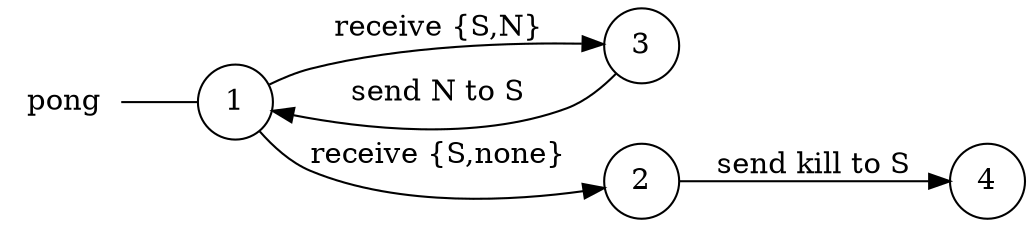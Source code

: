 digraph pong {
	rankdir="LR";
	n_0 [label="pong", shape="plaintext"];
	n_1 [id="3", shape=circle, label="4"];
	n_2 [id="5", shape=circle, label="3"];
	n_3 [id="2", shape=circle, label="2"];
	n_4 [id="1", shape=circle, label="1"];
	n_0 -> n_4 [arrowhead=none];

	n_4 -> n_2 [id="[$e|4]", label="receive {S,N}"];
	n_4 -> n_3 [id="[$e|3]", label="receive {S,none}"];
	n_2 -> n_4 [id="[$e|6]", label="send N to S"];
	n_3 -> n_1 [id="[$e|2]", label="send kill to S"];
}
